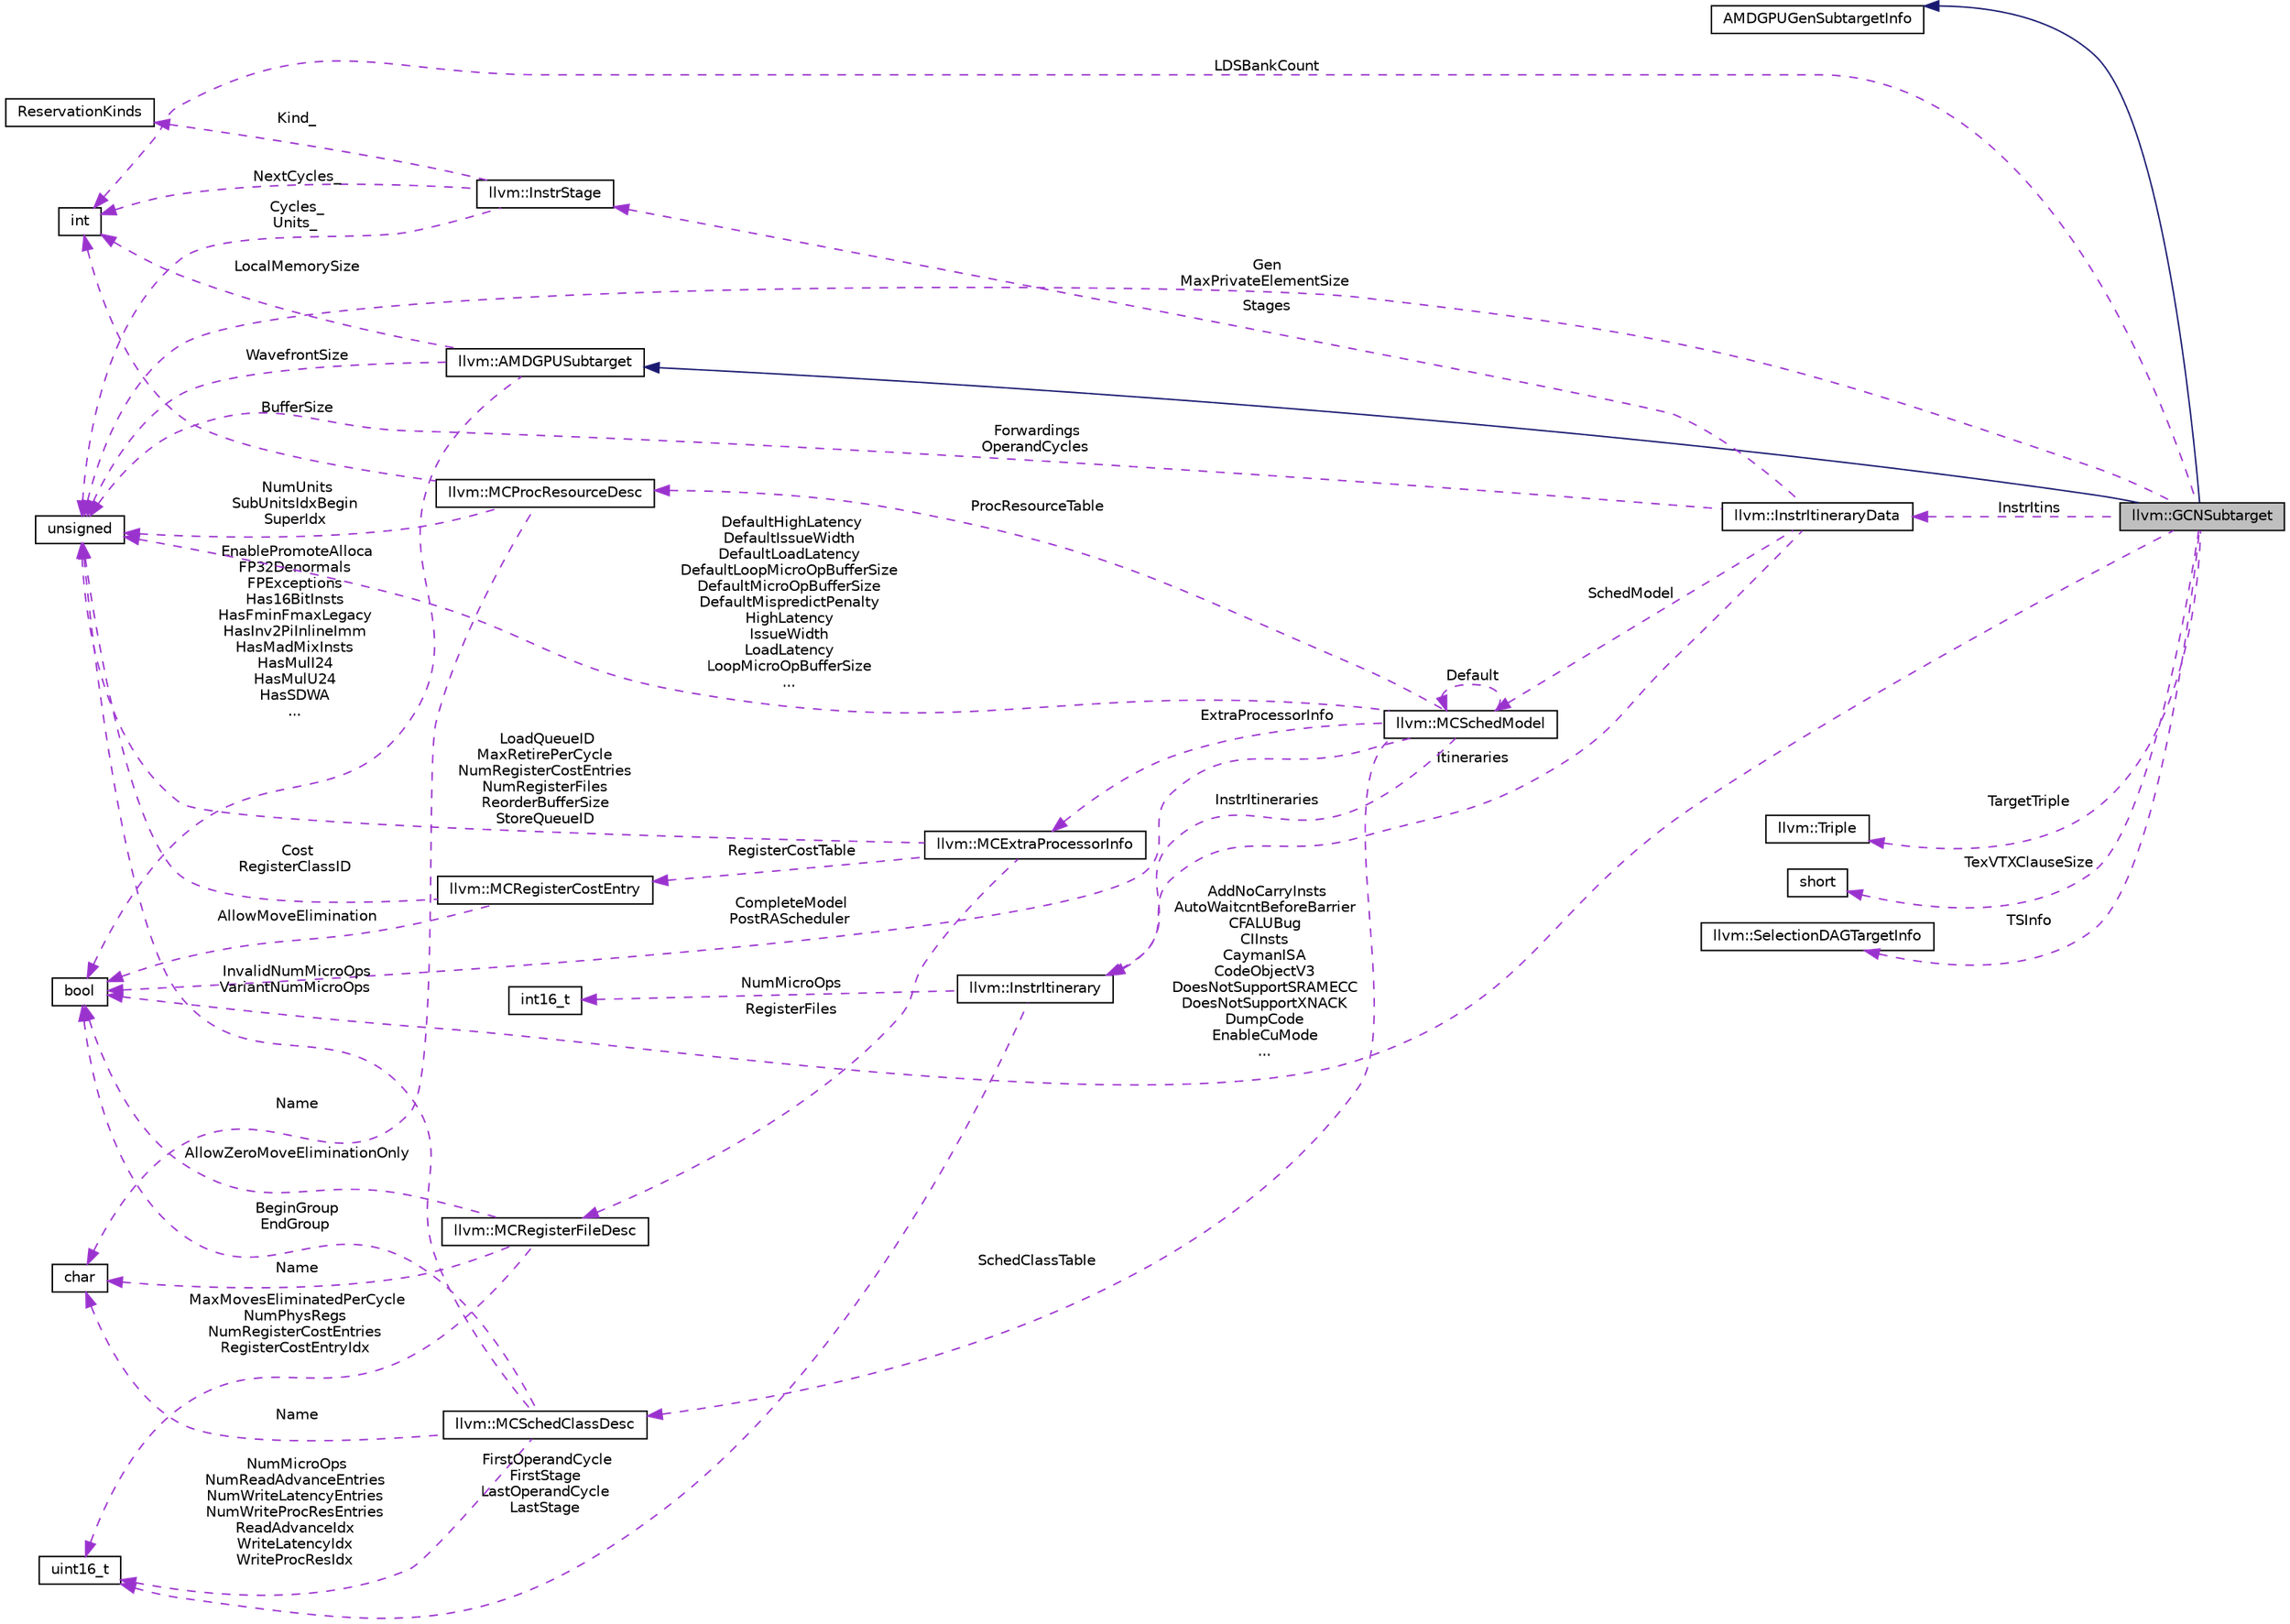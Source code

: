digraph "llvm::GCNSubtarget"
{
 // LATEX_PDF_SIZE
  bgcolor="transparent";
  edge [fontname="Helvetica",fontsize="10",labelfontname="Helvetica",labelfontsize="10"];
  node [fontname="Helvetica",fontsize="10",shape="box"];
  rankdir="LR";
  Node1 [label="llvm::GCNSubtarget",height=0.2,width=0.4,color="black", fillcolor="grey75", style="filled", fontcolor="black",tooltip=" "];
  Node2 -> Node1 [dir="back",color="midnightblue",fontsize="10",style="solid",fontname="Helvetica"];
  Node2 [label="AMDGPUGenSubtargetInfo",height=0.2,width=0.4,color="black",URL="$classAMDGPUGenSubtargetInfo.html",tooltip=" "];
  Node3 -> Node1 [dir="back",color="midnightblue",fontsize="10",style="solid",fontname="Helvetica"];
  Node3 [label="llvm::AMDGPUSubtarget",height=0.2,width=0.4,color="black",URL="$classllvm_1_1AMDGPUSubtarget.html",tooltip=" "];
  Node4 -> Node3 [dir="back",color="darkorchid3",fontsize="10",style="dashed",label=" EnablePromoteAlloca\nFP32Denormals\nFPExceptions\nHas16BitInsts\nHasFminFmaxLegacy\nHasInv2PiInlineImm\nHasMadMixInsts\nHasMulI24\nHasMulU24\nHasSDWA\n..." ,fontname="Helvetica"];
  Node4 [label="bool",height=0.2,width=0.4,color="black",URL="$classbool.html",tooltip=" "];
  Node5 -> Node3 [dir="back",color="darkorchid3",fontsize="10",style="dashed",label=" LocalMemorySize" ,fontname="Helvetica"];
  Node5 [label="int",height=0.2,width=0.4,color="black",tooltip=" "];
  Node6 -> Node3 [dir="back",color="darkorchid3",fontsize="10",style="dashed",label=" WavefrontSize" ,fontname="Helvetica"];
  Node6 [label="unsigned",height=0.2,width=0.4,color="black",URL="$classunsigned.html",tooltip=" "];
  Node7 -> Node1 [dir="back",color="darkorchid3",fontsize="10",style="dashed",label=" TargetTriple" ,fontname="Helvetica"];
  Node7 [label="llvm::Triple",height=0.2,width=0.4,color="black",URL="$classllvm_1_1Triple.html",tooltip="Triple - Helper class for working with autoconf configuration names."];
  Node6 -> Node1 [dir="back",color="darkorchid3",fontsize="10",style="dashed",label=" Gen\nMaxPrivateElementSize" ,fontname="Helvetica"];
  Node8 -> Node1 [dir="back",color="darkorchid3",fontsize="10",style="dashed",label=" InstrItins" ,fontname="Helvetica"];
  Node8 [label="llvm::InstrItineraryData",height=0.2,width=0.4,color="black",URL="$classllvm_1_1InstrItineraryData.html",tooltip="Itinerary data supplied by a subtarget to be used by a target."];
  Node9 -> Node8 [dir="back",color="darkorchid3",fontsize="10",style="dashed",label=" SchedModel" ,fontname="Helvetica"];
  Node9 [label="llvm::MCSchedModel",height=0.2,width=0.4,color="black",URL="$structllvm_1_1MCSchedModel.html",tooltip="Machine model for scheduling, bundling, and heuristics."];
  Node6 -> Node9 [dir="back",color="darkorchid3",fontsize="10",style="dashed",label=" DefaultHighLatency\nDefaultIssueWidth\nDefaultLoadLatency\nDefaultLoopMicroOpBufferSize\nDefaultMicroOpBufferSize\nDefaultMispredictPenalty\nHighLatency\nIssueWidth\nLoadLatency\nLoopMicroOpBufferSize\n..." ,fontname="Helvetica"];
  Node4 -> Node9 [dir="back",color="darkorchid3",fontsize="10",style="dashed",label=" CompleteModel\nPostRAScheduler" ,fontname="Helvetica"];
  Node10 -> Node9 [dir="back",color="darkorchid3",fontsize="10",style="dashed",label=" ProcResourceTable" ,fontname="Helvetica"];
  Node10 [label="llvm::MCProcResourceDesc",height=0.2,width=0.4,color="black",URL="$structllvm_1_1MCProcResourceDesc.html",tooltip="Define a kind of processor resource that will be modeled by the scheduler."];
  Node11 -> Node10 [dir="back",color="darkorchid3",fontsize="10",style="dashed",label=" Name" ,fontname="Helvetica"];
  Node11 [label="char",height=0.2,width=0.4,color="black",URL="$classchar.html",tooltip=" "];
  Node6 -> Node10 [dir="back",color="darkorchid3",fontsize="10",style="dashed",label=" NumUnits\nSubUnitsIdxBegin\nSuperIdx" ,fontname="Helvetica"];
  Node5 -> Node10 [dir="back",color="darkorchid3",fontsize="10",style="dashed",label=" BufferSize" ,fontname="Helvetica"];
  Node12 -> Node9 [dir="back",color="darkorchid3",fontsize="10",style="dashed",label=" SchedClassTable" ,fontname="Helvetica"];
  Node12 [label="llvm::MCSchedClassDesc",height=0.2,width=0.4,color="black",URL="$structllvm_1_1MCSchedClassDesc.html",tooltip="Summarize the scheduling resources required for an instruction of a particular scheduling class."];
  Node6 -> Node12 [dir="back",color="darkorchid3",fontsize="10",style="dashed",label=" InvalidNumMicroOps\nVariantNumMicroOps" ,fontname="Helvetica"];
  Node11 -> Node12 [dir="back",color="darkorchid3",fontsize="10",style="dashed",label=" Name" ,fontname="Helvetica"];
  Node13 -> Node12 [dir="back",color="darkorchid3",fontsize="10",style="dashed",label=" NumMicroOps\nNumReadAdvanceEntries\nNumWriteLatencyEntries\nNumWriteProcResEntries\nReadAdvanceIdx\nWriteLatencyIdx\nWriteProcResIdx" ,fontname="Helvetica"];
  Node13 [label="uint16_t",height=0.2,width=0.4,color="black",tooltip=" "];
  Node4 -> Node12 [dir="back",color="darkorchid3",fontsize="10",style="dashed",label=" BeginGroup\nEndGroup" ,fontname="Helvetica"];
  Node14 -> Node9 [dir="back",color="darkorchid3",fontsize="10",style="dashed",label=" InstrItineraries" ,fontname="Helvetica"];
  Node14 [label="llvm::InstrItinerary",height=0.2,width=0.4,color="black",URL="$structllvm_1_1InstrItinerary.html",tooltip="An itinerary represents the scheduling information for an instruction."];
  Node15 -> Node14 [dir="back",color="darkorchid3",fontsize="10",style="dashed",label=" NumMicroOps" ,fontname="Helvetica"];
  Node15 [label="int16_t",height=0.2,width=0.4,color="black",tooltip=" "];
  Node13 -> Node14 [dir="back",color="darkorchid3",fontsize="10",style="dashed",label=" FirstOperandCycle\nFirstStage\nLastOperandCycle\nLastStage" ,fontname="Helvetica"];
  Node16 -> Node9 [dir="back",color="darkorchid3",fontsize="10",style="dashed",label=" ExtraProcessorInfo" ,fontname="Helvetica"];
  Node16 [label="llvm::MCExtraProcessorInfo",height=0.2,width=0.4,color="black",URL="$structllvm_1_1MCExtraProcessorInfo.html",tooltip="Provide extra details about the machine processor."];
  Node6 -> Node16 [dir="back",color="darkorchid3",fontsize="10",style="dashed",label=" LoadQueueID\nMaxRetirePerCycle\nNumRegisterCostEntries\nNumRegisterFiles\nReorderBufferSize\nStoreQueueID" ,fontname="Helvetica"];
  Node17 -> Node16 [dir="back",color="darkorchid3",fontsize="10",style="dashed",label=" RegisterFiles" ,fontname="Helvetica"];
  Node17 [label="llvm::MCRegisterFileDesc",height=0.2,width=0.4,color="black",URL="$structllvm_1_1MCRegisterFileDesc.html",tooltip="A register file descriptor."];
  Node11 -> Node17 [dir="back",color="darkorchid3",fontsize="10",style="dashed",label=" Name" ,fontname="Helvetica"];
  Node13 -> Node17 [dir="back",color="darkorchid3",fontsize="10",style="dashed",label=" MaxMovesEliminatedPerCycle\nNumPhysRegs\nNumRegisterCostEntries\nRegisterCostEntryIdx" ,fontname="Helvetica"];
  Node4 -> Node17 [dir="back",color="darkorchid3",fontsize="10",style="dashed",label=" AllowZeroMoveEliminationOnly" ,fontname="Helvetica"];
  Node18 -> Node16 [dir="back",color="darkorchid3",fontsize="10",style="dashed",label=" RegisterCostTable" ,fontname="Helvetica"];
  Node18 [label="llvm::MCRegisterCostEntry",height=0.2,width=0.4,color="black",URL="$structllvm_1_1MCRegisterCostEntry.html",tooltip="Specify the cost of a register definition in terms of number of physical register allocated at regist..."];
  Node6 -> Node18 [dir="back",color="darkorchid3",fontsize="10",style="dashed",label=" Cost\nRegisterClassID" ,fontname="Helvetica"];
  Node4 -> Node18 [dir="back",color="darkorchid3",fontsize="10",style="dashed",label=" AllowMoveElimination" ,fontname="Helvetica"];
  Node9 -> Node9 [dir="back",color="darkorchid3",fontsize="10",style="dashed",label=" Default" ,fontname="Helvetica"];
  Node19 -> Node8 [dir="back",color="darkorchid3",fontsize="10",style="dashed",label=" Stages" ,fontname="Helvetica"];
  Node19 [label="llvm::InstrStage",height=0.2,width=0.4,color="black",URL="$structllvm_1_1InstrStage.html",tooltip="These values represent a non-pipelined step in the execution of an instruction."];
  Node6 -> Node19 [dir="back",color="darkorchid3",fontsize="10",style="dashed",label=" Cycles_\nUnits_" ,fontname="Helvetica"];
  Node5 -> Node19 [dir="back",color="darkorchid3",fontsize="10",style="dashed",label=" NextCycles_" ,fontname="Helvetica"];
  Node20 -> Node19 [dir="back",color="darkorchid3",fontsize="10",style="dashed",label=" Kind_" ,fontname="Helvetica"];
  Node20 [label="ReservationKinds",height=0.2,width=0.4,color="black",tooltip=" "];
  Node6 -> Node8 [dir="back",color="darkorchid3",fontsize="10",style="dashed",label=" Forwardings\nOperandCycles" ,fontname="Helvetica"];
  Node14 -> Node8 [dir="back",color="darkorchid3",fontsize="10",style="dashed",label=" Itineraries" ,fontname="Helvetica"];
  Node5 -> Node1 [dir="back",color="darkorchid3",fontsize="10",style="dashed",label=" LDSBankCount" ,fontname="Helvetica"];
  Node4 -> Node1 [dir="back",color="darkorchid3",fontsize="10",style="dashed",label=" AddNoCarryInsts\nAutoWaitcntBeforeBarrier\nCFALUBug\nCIInsts\nCaymanISA\nCodeObjectV3\nDoesNotSupportSRAMECC\nDoesNotSupportXNACK\nDumpCode\nEnableCuMode\n..." ,fontname="Helvetica"];
  Node21 -> Node1 [dir="back",color="darkorchid3",fontsize="10",style="dashed",label=" TexVTXClauseSize" ,fontname="Helvetica"];
  Node21 [label="short",height=0.2,width=0.4,color="black",tooltip=" "];
  Node22 -> Node1 [dir="back",color="darkorchid3",fontsize="10",style="dashed",label=" TSInfo" ,fontname="Helvetica"];
  Node22 [label="llvm::SelectionDAGTargetInfo",height=0.2,width=0.4,color="black",URL="$classllvm_1_1SelectionDAGTargetInfo.html",tooltip="Targets can subclass this to parameterize the SelectionDAG lowering and instruction selection process..."];
}
